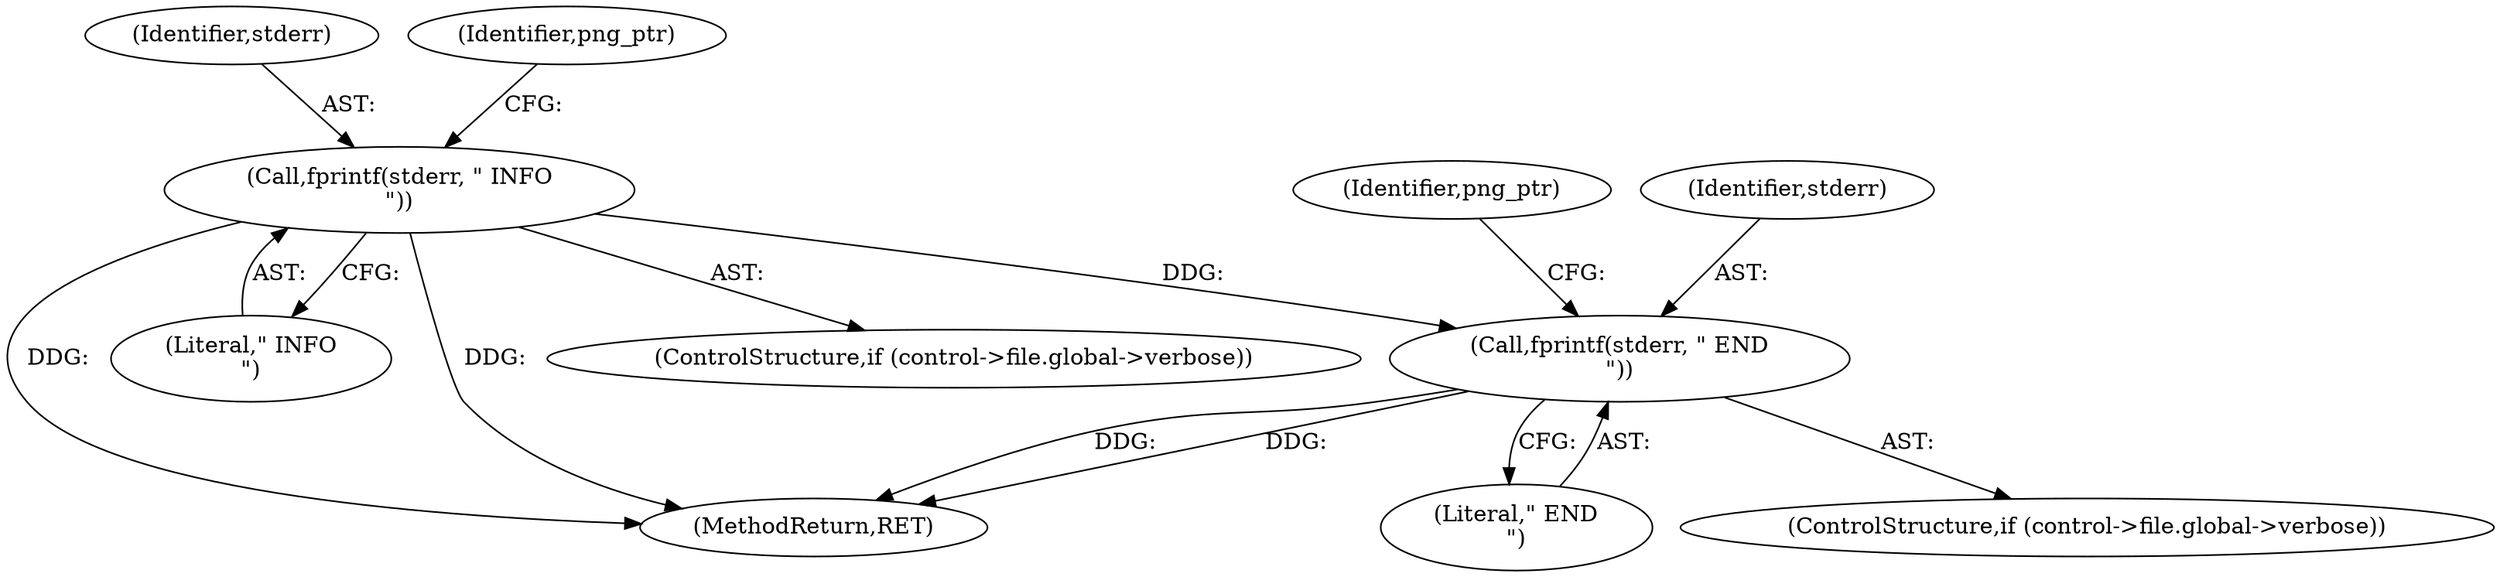 digraph "0_Android_9d4853418ab2f754c2b63e091c29c5529b8b86ca_172@API" {
"1000234" [label="(Call,fprintf(stderr, \" END\n\"))"];
"1000182" [label="(Call,fprintf(stderr, \" INFO\n\"))"];
"1000226" [label="(ControlStructure,if (control->file.global->verbose))"];
"1000182" [label="(Call,fprintf(stderr, \" INFO\n\"))"];
"1000174" [label="(ControlStructure,if (control->file.global->verbose))"];
"1000183" [label="(Identifier,stderr)"];
"1000186" [label="(Identifier,png_ptr)"];
"1000184" [label="(Literal,\" INFO\n\")"];
"1000248" [label="(MethodReturn,RET)"];
"1000238" [label="(Identifier,png_ptr)"];
"1000234" [label="(Call,fprintf(stderr, \" END\n\"))"];
"1000236" [label="(Literal,\" END\n\")"];
"1000235" [label="(Identifier,stderr)"];
"1000234" -> "1000226"  [label="AST: "];
"1000234" -> "1000236"  [label="CFG: "];
"1000235" -> "1000234"  [label="AST: "];
"1000236" -> "1000234"  [label="AST: "];
"1000238" -> "1000234"  [label="CFG: "];
"1000234" -> "1000248"  [label="DDG: "];
"1000234" -> "1000248"  [label="DDG: "];
"1000182" -> "1000234"  [label="DDG: "];
"1000182" -> "1000174"  [label="AST: "];
"1000182" -> "1000184"  [label="CFG: "];
"1000183" -> "1000182"  [label="AST: "];
"1000184" -> "1000182"  [label="AST: "];
"1000186" -> "1000182"  [label="CFG: "];
"1000182" -> "1000248"  [label="DDG: "];
"1000182" -> "1000248"  [label="DDG: "];
}
